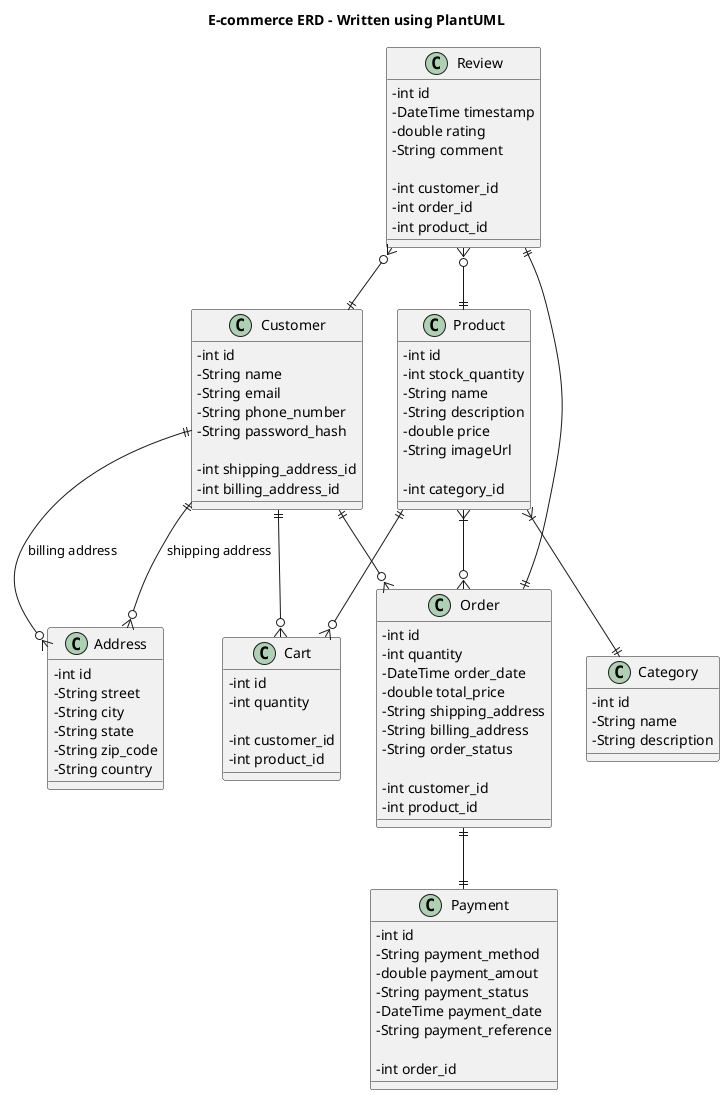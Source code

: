 @startuml

title E-commerce ERD - Written using PlantUML

' Turn off default icon for visibility of fields, like private, public, protected
skinparam classAttributeIconSize 0


' Entities
class Customer {
    - int id
    - String name
    - String email
    - String phone_number
    - String password_hash
    
    - int shipping_address_id
    - int billing_address_id
}



class Address {
  - int id
  - String street
  - String city
  - String state
  - String zip_code
  - String country
}


class Category {
    - int id
    - String name
    - String description
}


class Product { 
    - int id
    - int stock_quantity
    - String name
    - String description
    - double price
    - String imageUrl

    - int category_id
}


class Order {
    - int id
    - int quantity
    - DateTime order_date
    - double total_price
    - String shipping_address
    - String billing_address
    - String order_status

    - int customer_id
    - int product_id
}


class Payment {
    - int id
    - String payment_method
    - double payment_amout
    - String payment_status
    - DateTime payment_date
    - String payment_reference
    
    - int order_id
}


class Cart {
    - int id
    - int quantity

    - int customer_id
    - int product_id
}


class Review {
    - int id
    - DateTime timestamp
    - double rating
    - String comment 
    
    - int customer_id
    - int order_id
    - int product_id
}



' Relationship declarations
Customer ||--o{  Order
Customer ||--o{ Cart
Customer ||--o{ Address : billing address
Customer ||--o{ Address : shipping address
Product }|--|| Category
Product }|--o{ Order
Product ||--o{ Cart
Order ||--|| Payment
Review }o--|| Customer
Review ||--|| Order
Review }o--|| Product


@enduml
